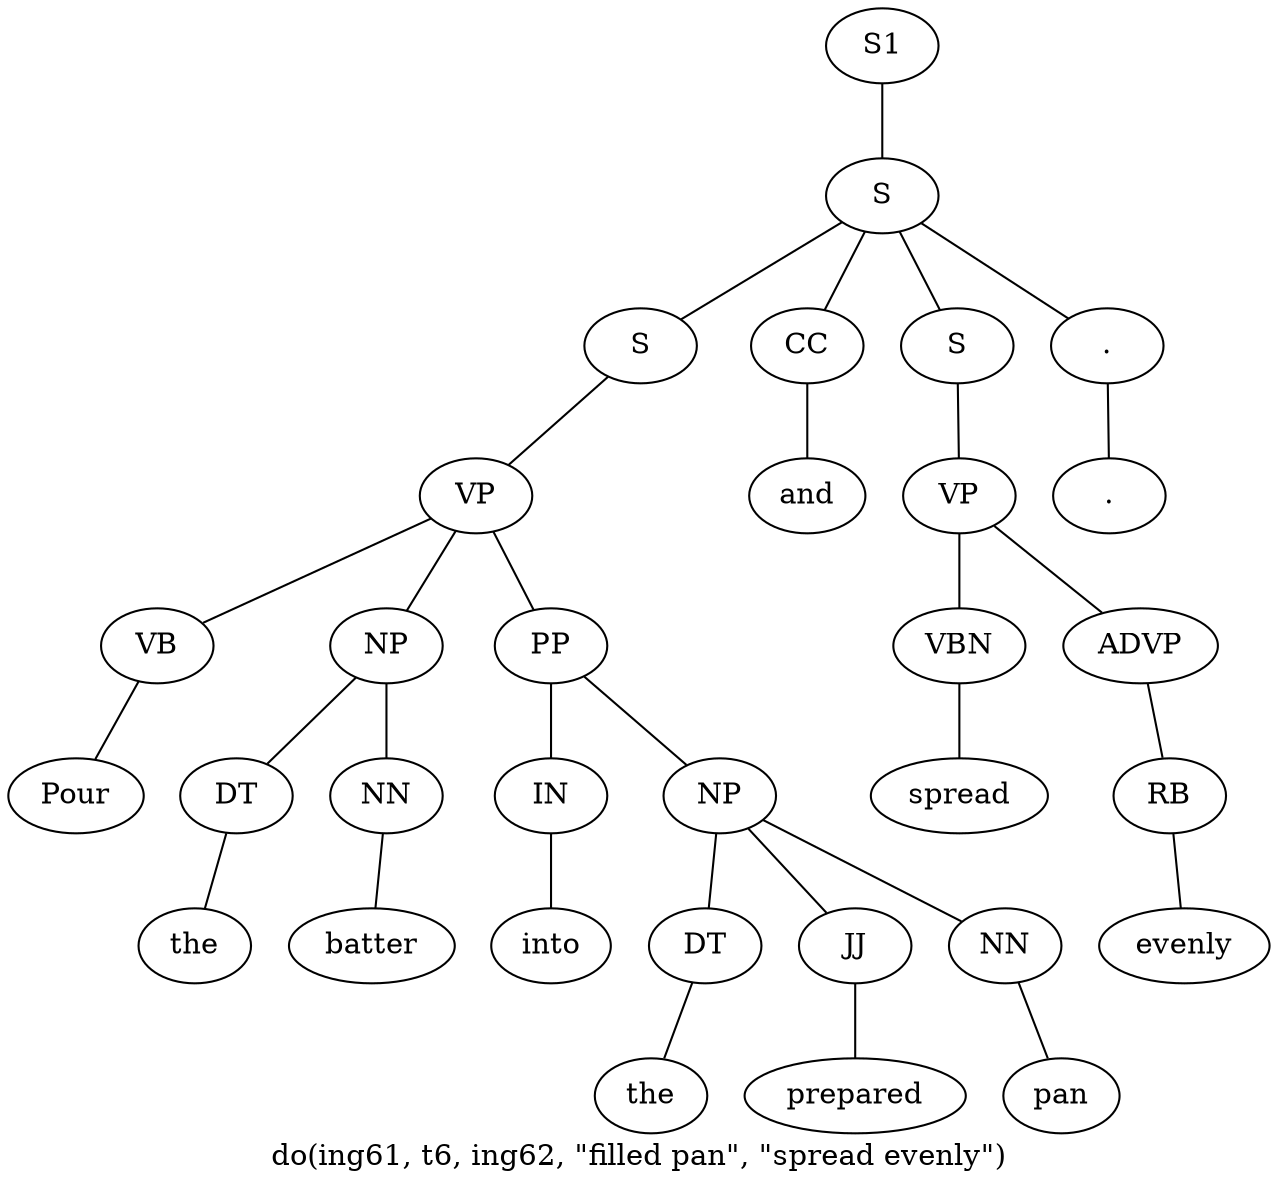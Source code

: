 graph SyntaxGraph {
	label = "do(ing61, t6, ing62, \"filled pan\", \"spread evenly\")";
	Node0 [label="S1"];
	Node1 [label="S"];
	Node2 [label="S"];
	Node3 [label="VP"];
	Node4 [label="VB"];
	Node5 [label="Pour"];
	Node6 [label="NP"];
	Node7 [label="DT"];
	Node8 [label="the"];
	Node9 [label="NN"];
	Node10 [label="batter"];
	Node11 [label="PP"];
	Node12 [label="IN"];
	Node13 [label="into"];
	Node14 [label="NP"];
	Node15 [label="DT"];
	Node16 [label="the"];
	Node17 [label="JJ"];
	Node18 [label="prepared"];
	Node19 [label="NN"];
	Node20 [label="pan"];
	Node21 [label="CC"];
	Node22 [label="and"];
	Node23 [label="S"];
	Node24 [label="VP"];
	Node25 [label="VBN"];
	Node26 [label="spread"];
	Node27 [label="ADVP"];
	Node28 [label="RB"];
	Node29 [label="evenly"];
	Node30 [label="."];
	Node31 [label="."];

	Node0 -- Node1;
	Node1 -- Node2;
	Node1 -- Node21;
	Node1 -- Node23;
	Node1 -- Node30;
	Node2 -- Node3;
	Node3 -- Node4;
	Node3 -- Node6;
	Node3 -- Node11;
	Node4 -- Node5;
	Node6 -- Node7;
	Node6 -- Node9;
	Node7 -- Node8;
	Node9 -- Node10;
	Node11 -- Node12;
	Node11 -- Node14;
	Node12 -- Node13;
	Node14 -- Node15;
	Node14 -- Node17;
	Node14 -- Node19;
	Node15 -- Node16;
	Node17 -- Node18;
	Node19 -- Node20;
	Node21 -- Node22;
	Node23 -- Node24;
	Node24 -- Node25;
	Node24 -- Node27;
	Node25 -- Node26;
	Node27 -- Node28;
	Node28 -- Node29;
	Node30 -- Node31;
}